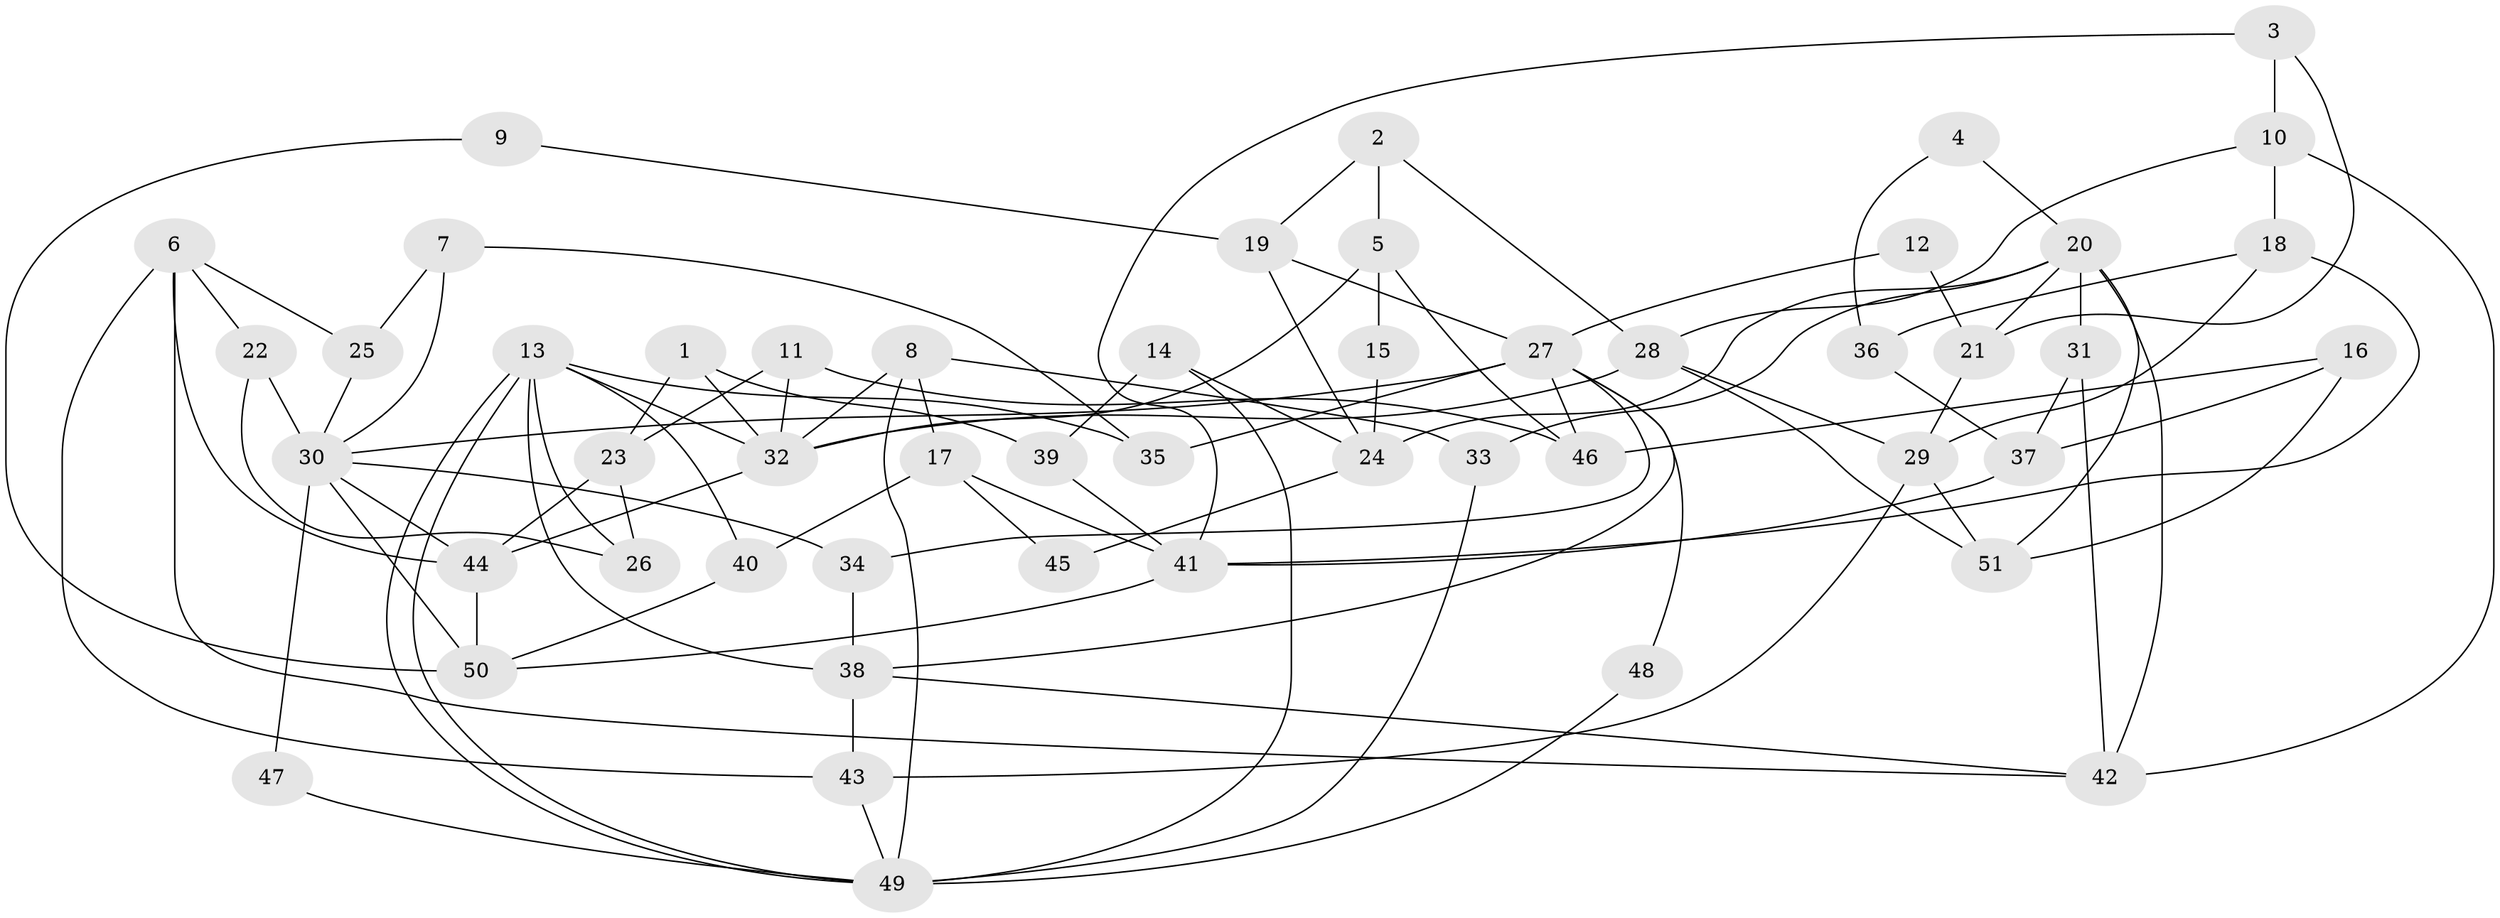 // coarse degree distribution, {4: 0.28125, 5: 0.09375, 3: 0.15625, 2: 0.1875, 7: 0.125, 10: 0.09375, 9: 0.0625}
// Generated by graph-tools (version 1.1) at 2025/24/03/03/25 07:24:00]
// undirected, 51 vertices, 102 edges
graph export_dot {
graph [start="1"]
  node [color=gray90,style=filled];
  1;
  2;
  3;
  4;
  5;
  6;
  7;
  8;
  9;
  10;
  11;
  12;
  13;
  14;
  15;
  16;
  17;
  18;
  19;
  20;
  21;
  22;
  23;
  24;
  25;
  26;
  27;
  28;
  29;
  30;
  31;
  32;
  33;
  34;
  35;
  36;
  37;
  38;
  39;
  40;
  41;
  42;
  43;
  44;
  45;
  46;
  47;
  48;
  49;
  50;
  51;
  1 -- 39;
  1 -- 32;
  1 -- 23;
  2 -- 5;
  2 -- 28;
  2 -- 19;
  3 -- 21;
  3 -- 10;
  3 -- 41;
  4 -- 36;
  4 -- 20;
  5 -- 46;
  5 -- 32;
  5 -- 15;
  6 -- 44;
  6 -- 43;
  6 -- 22;
  6 -- 25;
  6 -- 42;
  7 -- 30;
  7 -- 35;
  7 -- 25;
  8 -- 32;
  8 -- 33;
  8 -- 17;
  8 -- 49;
  9 -- 19;
  9 -- 50;
  10 -- 42;
  10 -- 18;
  10 -- 28;
  11 -- 23;
  11 -- 46;
  11 -- 32;
  12 -- 27;
  12 -- 21;
  13 -- 40;
  13 -- 49;
  13 -- 49;
  13 -- 26;
  13 -- 32;
  13 -- 35;
  13 -- 38;
  14 -- 49;
  14 -- 24;
  14 -- 39;
  15 -- 24;
  16 -- 37;
  16 -- 51;
  16 -- 46;
  17 -- 41;
  17 -- 40;
  17 -- 45;
  18 -- 29;
  18 -- 41;
  18 -- 36;
  19 -- 27;
  19 -- 24;
  20 -- 42;
  20 -- 51;
  20 -- 21;
  20 -- 24;
  20 -- 31;
  20 -- 33;
  21 -- 29;
  22 -- 26;
  22 -- 30;
  23 -- 44;
  23 -- 26;
  24 -- 45;
  25 -- 30;
  27 -- 30;
  27 -- 34;
  27 -- 35;
  27 -- 38;
  27 -- 46;
  27 -- 48;
  28 -- 32;
  28 -- 29;
  28 -- 51;
  29 -- 43;
  29 -- 51;
  30 -- 34;
  30 -- 44;
  30 -- 47;
  30 -- 50;
  31 -- 42;
  31 -- 37;
  32 -- 44;
  33 -- 49;
  34 -- 38;
  36 -- 37;
  37 -- 41;
  38 -- 42;
  38 -- 43;
  39 -- 41;
  40 -- 50;
  41 -- 50;
  43 -- 49;
  44 -- 50;
  47 -- 49;
  48 -- 49;
}
